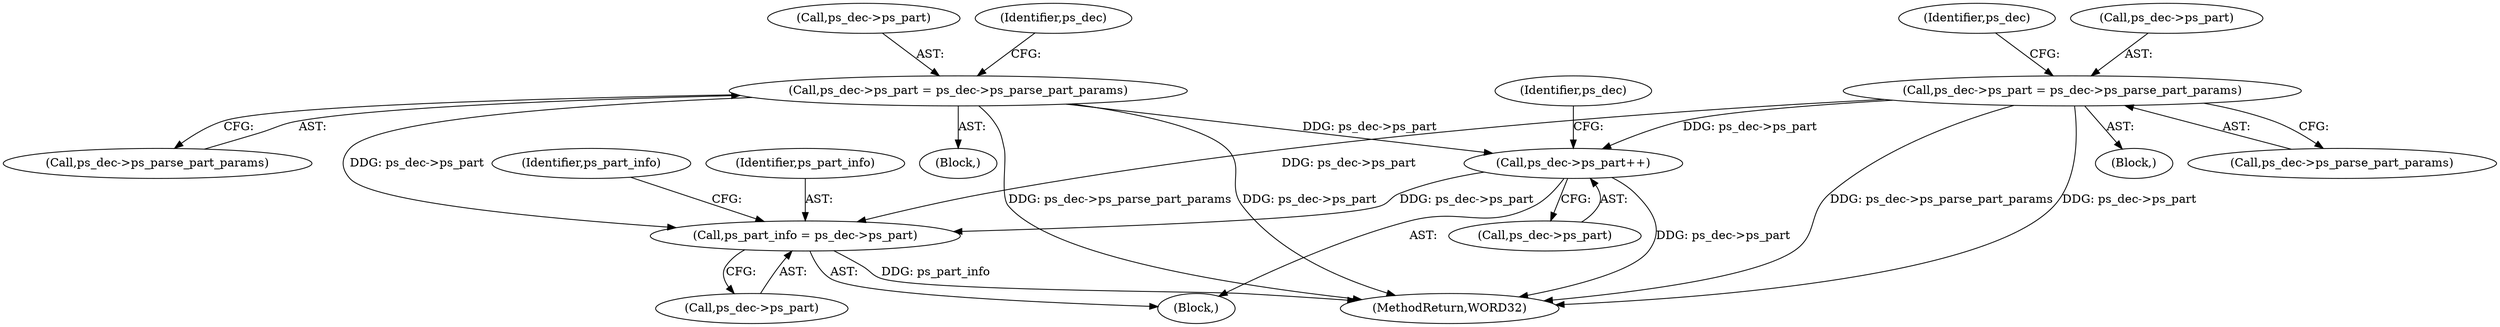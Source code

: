 digraph "0_Android_a78887bcffbc2995cf9ed72e0697acf560875e9e_1@pointer" {
"1001113" [label="(Call,ps_part_info = ps_dec->ps_part)"];
"1001231" [label="(Call,ps_dec->ps_part = ps_dec->ps_parse_part_params)"];
"1001128" [label="(Call,ps_dec->ps_part++)"];
"1000944" [label="(Call,ps_dec->ps_part = ps_dec->ps_parse_part_params)"];
"1001129" [label="(Call,ps_dec->ps_part)"];
"1001002" [label="(Block,)"];
"1000136" [label="(Block,)"];
"1000948" [label="(Call,ps_dec->ps_parse_part_params)"];
"1001113" [label="(Call,ps_part_info = ps_dec->ps_part)"];
"1001120" [label="(Identifier,ps_part_info)"];
"1001128" [label="(Call,ps_dec->ps_part++)"];
"1000953" [label="(Identifier,ps_dec)"];
"1001232" [label="(Call,ps_dec->ps_part)"];
"1000944" [label="(Call,ps_dec->ps_part = ps_dec->ps_parse_part_params)"];
"1001235" [label="(Call,ps_dec->ps_parse_part_params)"];
"1001231" [label="(Call,ps_dec->ps_part = ps_dec->ps_parse_part_params)"];
"1001240" [label="(Identifier,ps_dec)"];
"1001114" [label="(Identifier,ps_part_info)"];
"1001133" [label="(Identifier,ps_dec)"];
"1000945" [label="(Call,ps_dec->ps_part)"];
"1001115" [label="(Call,ps_dec->ps_part)"];
"1001218" [label="(Block,)"];
"1001356" [label="(MethodReturn,WORD32)"];
"1001113" -> "1001002"  [label="AST: "];
"1001113" -> "1001115"  [label="CFG: "];
"1001114" -> "1001113"  [label="AST: "];
"1001115" -> "1001113"  [label="AST: "];
"1001120" -> "1001113"  [label="CFG: "];
"1001113" -> "1001356"  [label="DDG: ps_part_info"];
"1001231" -> "1001113"  [label="DDG: ps_dec->ps_part"];
"1001128" -> "1001113"  [label="DDG: ps_dec->ps_part"];
"1000944" -> "1001113"  [label="DDG: ps_dec->ps_part"];
"1001231" -> "1001218"  [label="AST: "];
"1001231" -> "1001235"  [label="CFG: "];
"1001232" -> "1001231"  [label="AST: "];
"1001235" -> "1001231"  [label="AST: "];
"1001240" -> "1001231"  [label="CFG: "];
"1001231" -> "1001356"  [label="DDG: ps_dec->ps_part"];
"1001231" -> "1001356"  [label="DDG: ps_dec->ps_parse_part_params"];
"1001231" -> "1001128"  [label="DDG: ps_dec->ps_part"];
"1001128" -> "1001002"  [label="AST: "];
"1001128" -> "1001129"  [label="CFG: "];
"1001129" -> "1001128"  [label="AST: "];
"1001133" -> "1001128"  [label="CFG: "];
"1001128" -> "1001356"  [label="DDG: ps_dec->ps_part"];
"1000944" -> "1001128"  [label="DDG: ps_dec->ps_part"];
"1000944" -> "1000136"  [label="AST: "];
"1000944" -> "1000948"  [label="CFG: "];
"1000945" -> "1000944"  [label="AST: "];
"1000948" -> "1000944"  [label="AST: "];
"1000953" -> "1000944"  [label="CFG: "];
"1000944" -> "1001356"  [label="DDG: ps_dec->ps_parse_part_params"];
"1000944" -> "1001356"  [label="DDG: ps_dec->ps_part"];
}
